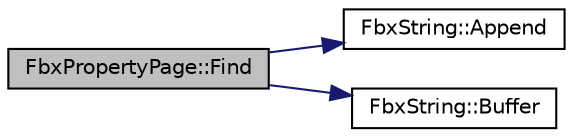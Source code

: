 digraph "FbxPropertyPage::Find"
{
  edge [fontname="Helvetica",fontsize="10",labelfontname="Helvetica",labelfontsize="10"];
  node [fontname="Helvetica",fontsize="10",shape=record];
  rankdir="LR";
  Node108 [label="FbxPropertyPage::Find",height=0.2,width=0.4,color="black", fillcolor="grey75", style="filled", fontcolor="black"];
  Node108 -> Node109 [color="midnightblue",fontsize="10",style="solid",fontname="Helvetica"];
  Node109 [label="FbxString::Append",height=0.2,width=0.4,color="black", fillcolor="white", style="filled",URL="$class_fbx_string.html#a83fddd51fd69fee3f9dbde0e2caf6e94"];
  Node108 -> Node110 [color="midnightblue",fontsize="10",style="solid",fontname="Helvetica"];
  Node110 [label="FbxString::Buffer",height=0.2,width=0.4,color="black", fillcolor="white", style="filled",URL="$class_fbx_string.html#ac41dc796638cda32faebf887a88e769b",tooltip="Non-const buffer access. "];
}
